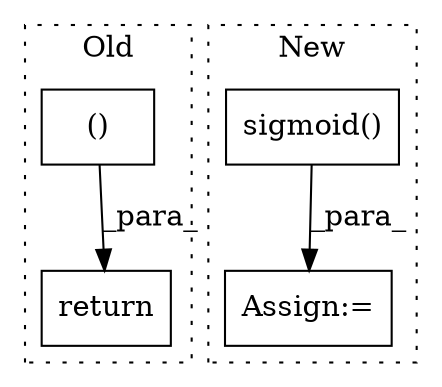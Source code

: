 digraph G {
subgraph cluster0 {
1 [label="()" a="54" s="7085" l="17" shape="box"];
4 [label="return" a="93" s="7066" l="7" shape="box"];
label = "Old";
style="dotted";
}
subgraph cluster1 {
2 [label="sigmoid()" a="75" s="1246,1276" l="10,1" shape="box"];
3 [label="Assign:=" a="68" s="1581" l="3" shape="box"];
label = "New";
style="dotted";
}
1 -> 4 [label="_para_"];
2 -> 3 [label="_para_"];
}